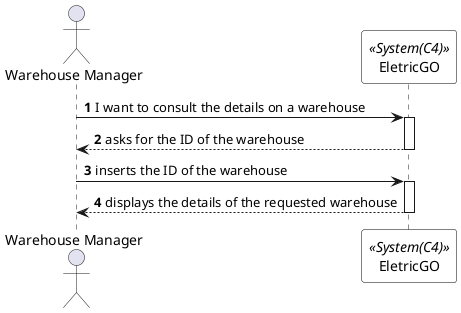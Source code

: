 @startuml readWarehouseSSD
autonumber

skinparam sequence {
ParticipantBorderColor black
ParticipantBackgroundColor white
}

actor "Warehouse Manager" as admin
participant EletricGO as system <<System(C4)>>


admin -> system: I want to consult the details on a warehouse
activate system

system --> admin: asks for the ID of the warehouse
deactivate system

admin -> system: inserts the ID of the warehouse
activate system

system --> admin: displays the details of the requested warehouse
deactivate system

deactivate system
deactivate admin

@enduml